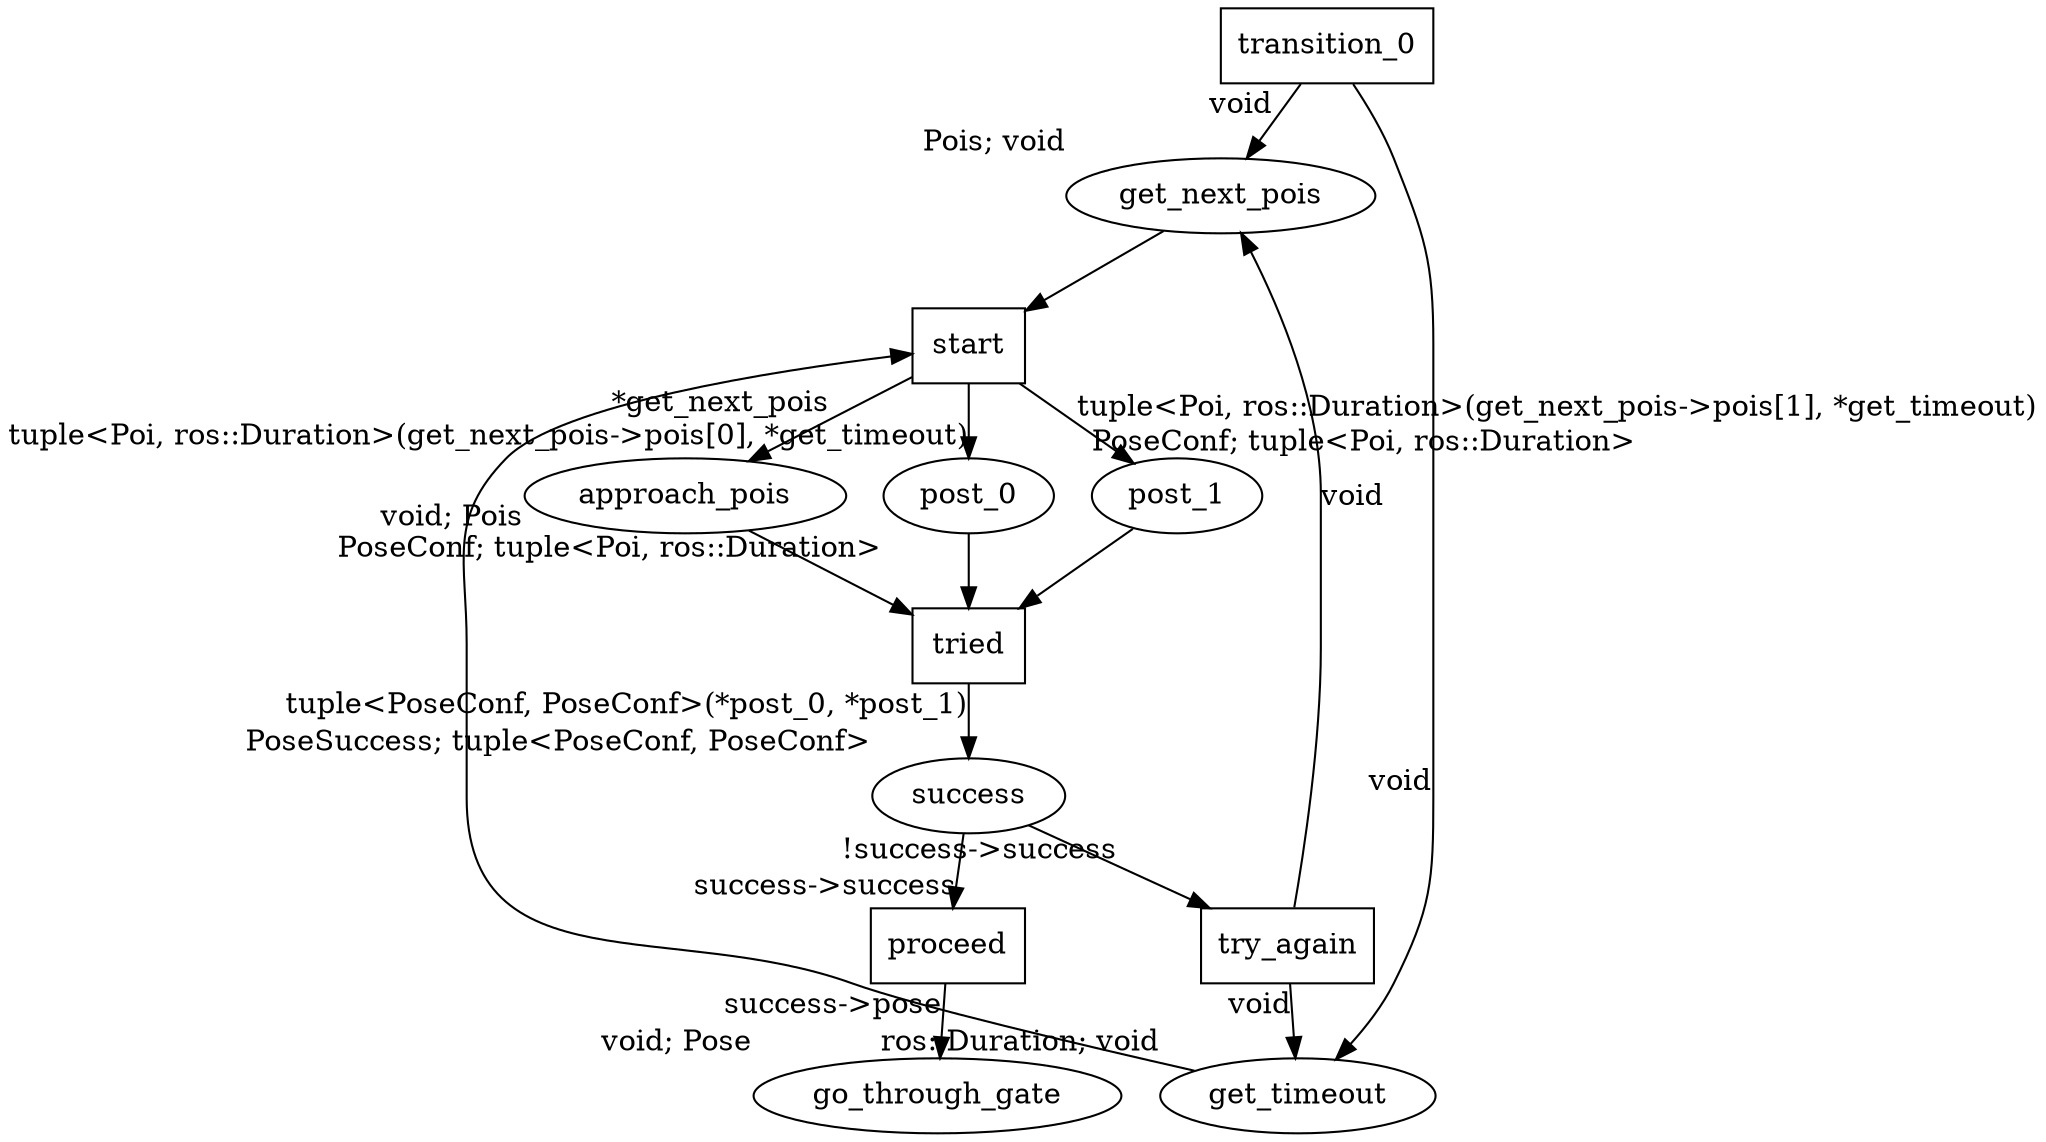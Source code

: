 digraph G
{
  splines=true;
  // A hypothetical mission example to complete the start gate challenge
  transition_0 [shape="box", pos="12.5,102!"];

  // A place to get the next Points of Interest(POIs) from the POI server
  get_next_pois[shape="oval", xlabel="Pois; void", pos="15, 100!"];
  transition_0 -> get_next_pois[xlabel="void"];

  // A place to get the start get timeout from rosparam server
  get_timeout[shape="oval", xlabel="ros::Duration; void", pos="11, 100!"];
  transition_0 -> get_timeout[xlabel="void"];

  // start the actual mission once we have ros params and stuff
  start[shape="box", pos="5, 98!"];
  get_next_pois->start;
  get_timeout->start;

  tried[shape="box", pos="5, 93!"];

  // consult with ros nodes to locate the posts of the start gate,
  //  return confidence if found or timeout
  post_0[shape="oval", xlabel="PoseConf; tuple<Poi, ros::Duration>", pos="7, 95!"];
  start -> post_0[
      xlabel="tuple<Poi, ros::Duration>(get_next_pois->pois[0], *get_timeout)"];
  post_0 -> tried;
  post_1[shape="oval", xlabel="PoseConf; tuple<Poi, ros::Duration>", pos="13, 95!"];
  start -> post_1[
      xlabel="tuple<Poi, ros::Duration>(get_next_pois->pois[1], *get_timeout)"];
  post_1 -> tried;

  // utilize thread safe c++ pose editor library to command a move of the submarine
  approach_pois[shape="oval", xlabel="void; Pois", pos="0, 95!"];
  start -> approach_pois[xlabel="*get_next_pois"];
  approach_pois -> tried;

  // if at first you dont succeed, try try again
  try_again[shape="box", pos="15, 95!"];
  try_again -> get_timeout[xlabel="void"];
  try_again -> get_next_pois[xlabel="void"];

  // place to determine if we have succeded in the mission or need to try again
  success[shape="oval" xlabel="PoseSuccess; tuple<PoseConf, PoseConf>", pos="10, 92!"];
  tried -> success[xlabel="tuple<PoseConf, PoseConf>(*post_0, *post_1)"];
  success -> proceed[xlabel="success->success"];
  success -> try_again[xlabel="!success->success"];

  // when successful, go_through the exit
  go_through_gate[shape="oval", xlabel="void; Pose"];
  proceed[shape="box", pos="5, 90!"];
  proceed -> go_through_gate[xlabel="success->pose"];
}

